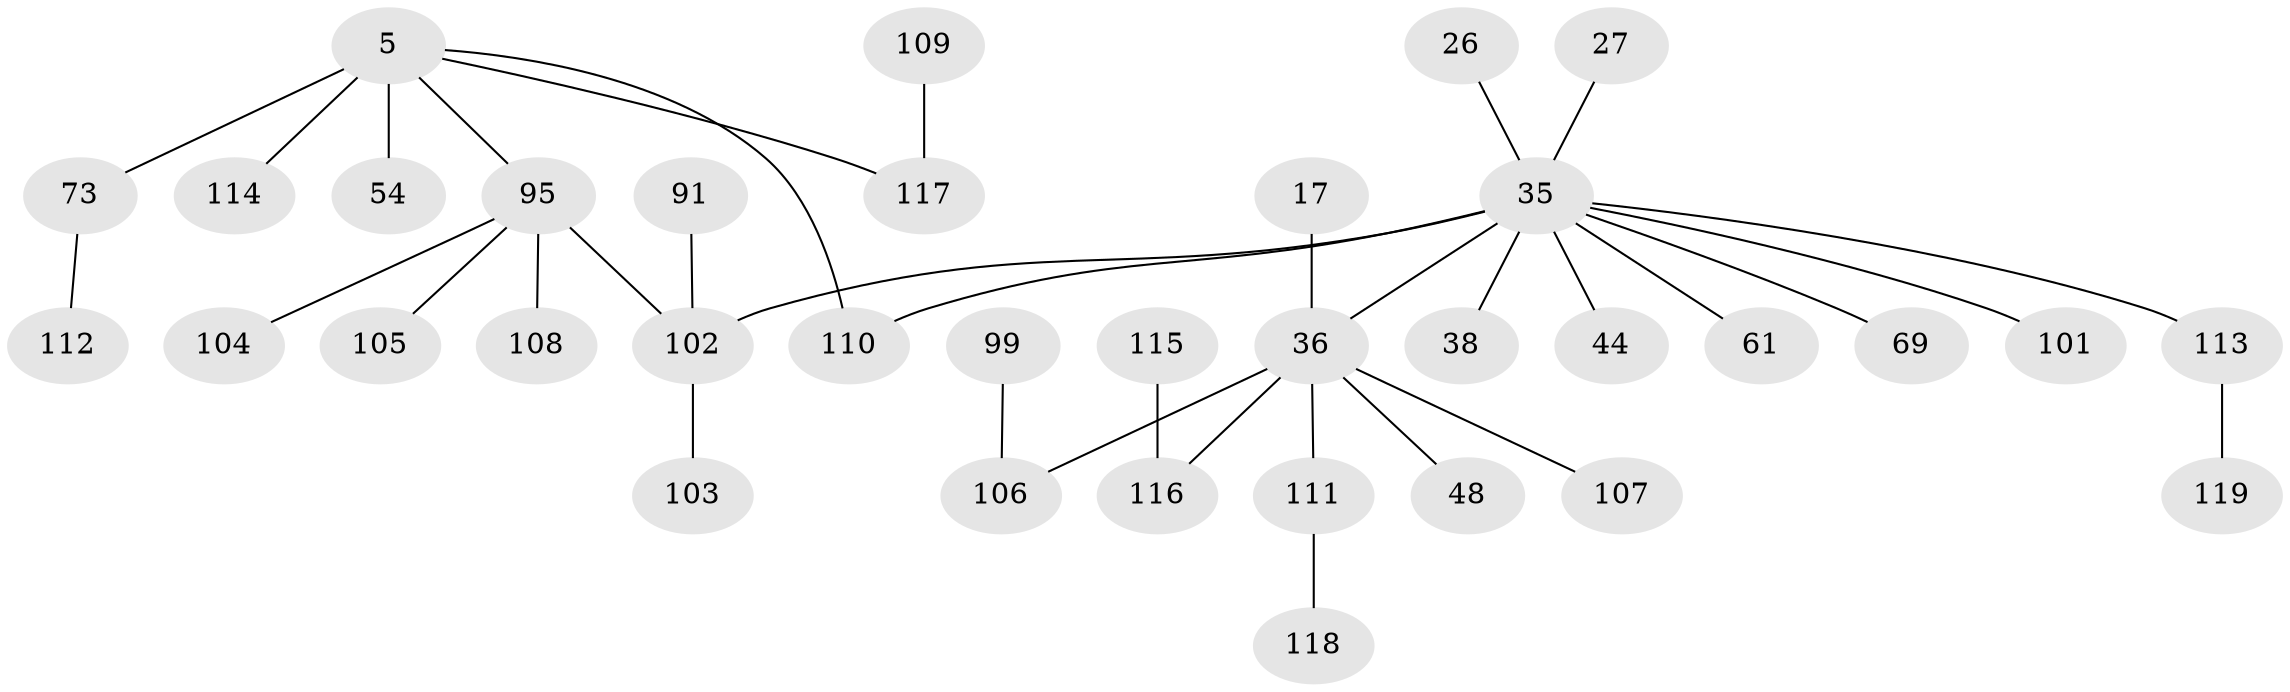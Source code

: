 // original degree distribution, {7: 0.03361344537815126, 4: 0.06722689075630252, 5: 0.03361344537815126, 3: 0.15126050420168066, 2: 0.21008403361344538, 1: 0.5042016806722689}
// Generated by graph-tools (version 1.1) at 2025/44/03/04/25 21:44:52]
// undirected, 35 vertices, 35 edges
graph export_dot {
graph [start="1"]
  node [color=gray90,style=filled];
  5;
  17;
  26;
  27;
  35 [super="+4+22"];
  36 [super="+7+14+32"];
  38;
  44 [super="+39"];
  48;
  54 [super="+21"];
  61 [super="+31"];
  69 [super="+42"];
  73 [super="+15"];
  91 [super="+63"];
  95 [super="+93+88"];
  99;
  101;
  102 [super="+40"];
  103;
  104;
  105;
  106 [super="+56+87"];
  107 [super="+74+85+94"];
  108;
  109;
  110 [super="+100"];
  111 [super="+64+67"];
  112;
  113 [super="+83+86+97"];
  114 [super="+89"];
  115 [super="+92"];
  116 [super="+28"];
  117 [super="+60+75+90"];
  118;
  119;
  5 -- 73 [weight=2];
  5 -- 54;
  5 -- 95;
  5 -- 117;
  5 -- 114;
  5 -- 110;
  17 -- 36;
  26 -- 35;
  27 -- 35;
  35 -- 38;
  35 -- 101;
  35 -- 102;
  35 -- 36 [weight=2];
  35 -- 61;
  35 -- 44;
  35 -- 69;
  35 -- 113;
  35 -- 110;
  36 -- 48;
  36 -- 116;
  36 -- 106;
  36 -- 111;
  36 -- 107;
  73 -- 112;
  91 -- 102;
  95 -- 108;
  95 -- 102 [weight=2];
  95 -- 104;
  95 -- 105;
  99 -- 106;
  102 -- 103;
  109 -- 117;
  111 -- 118;
  113 -- 119;
  115 -- 116;
}
